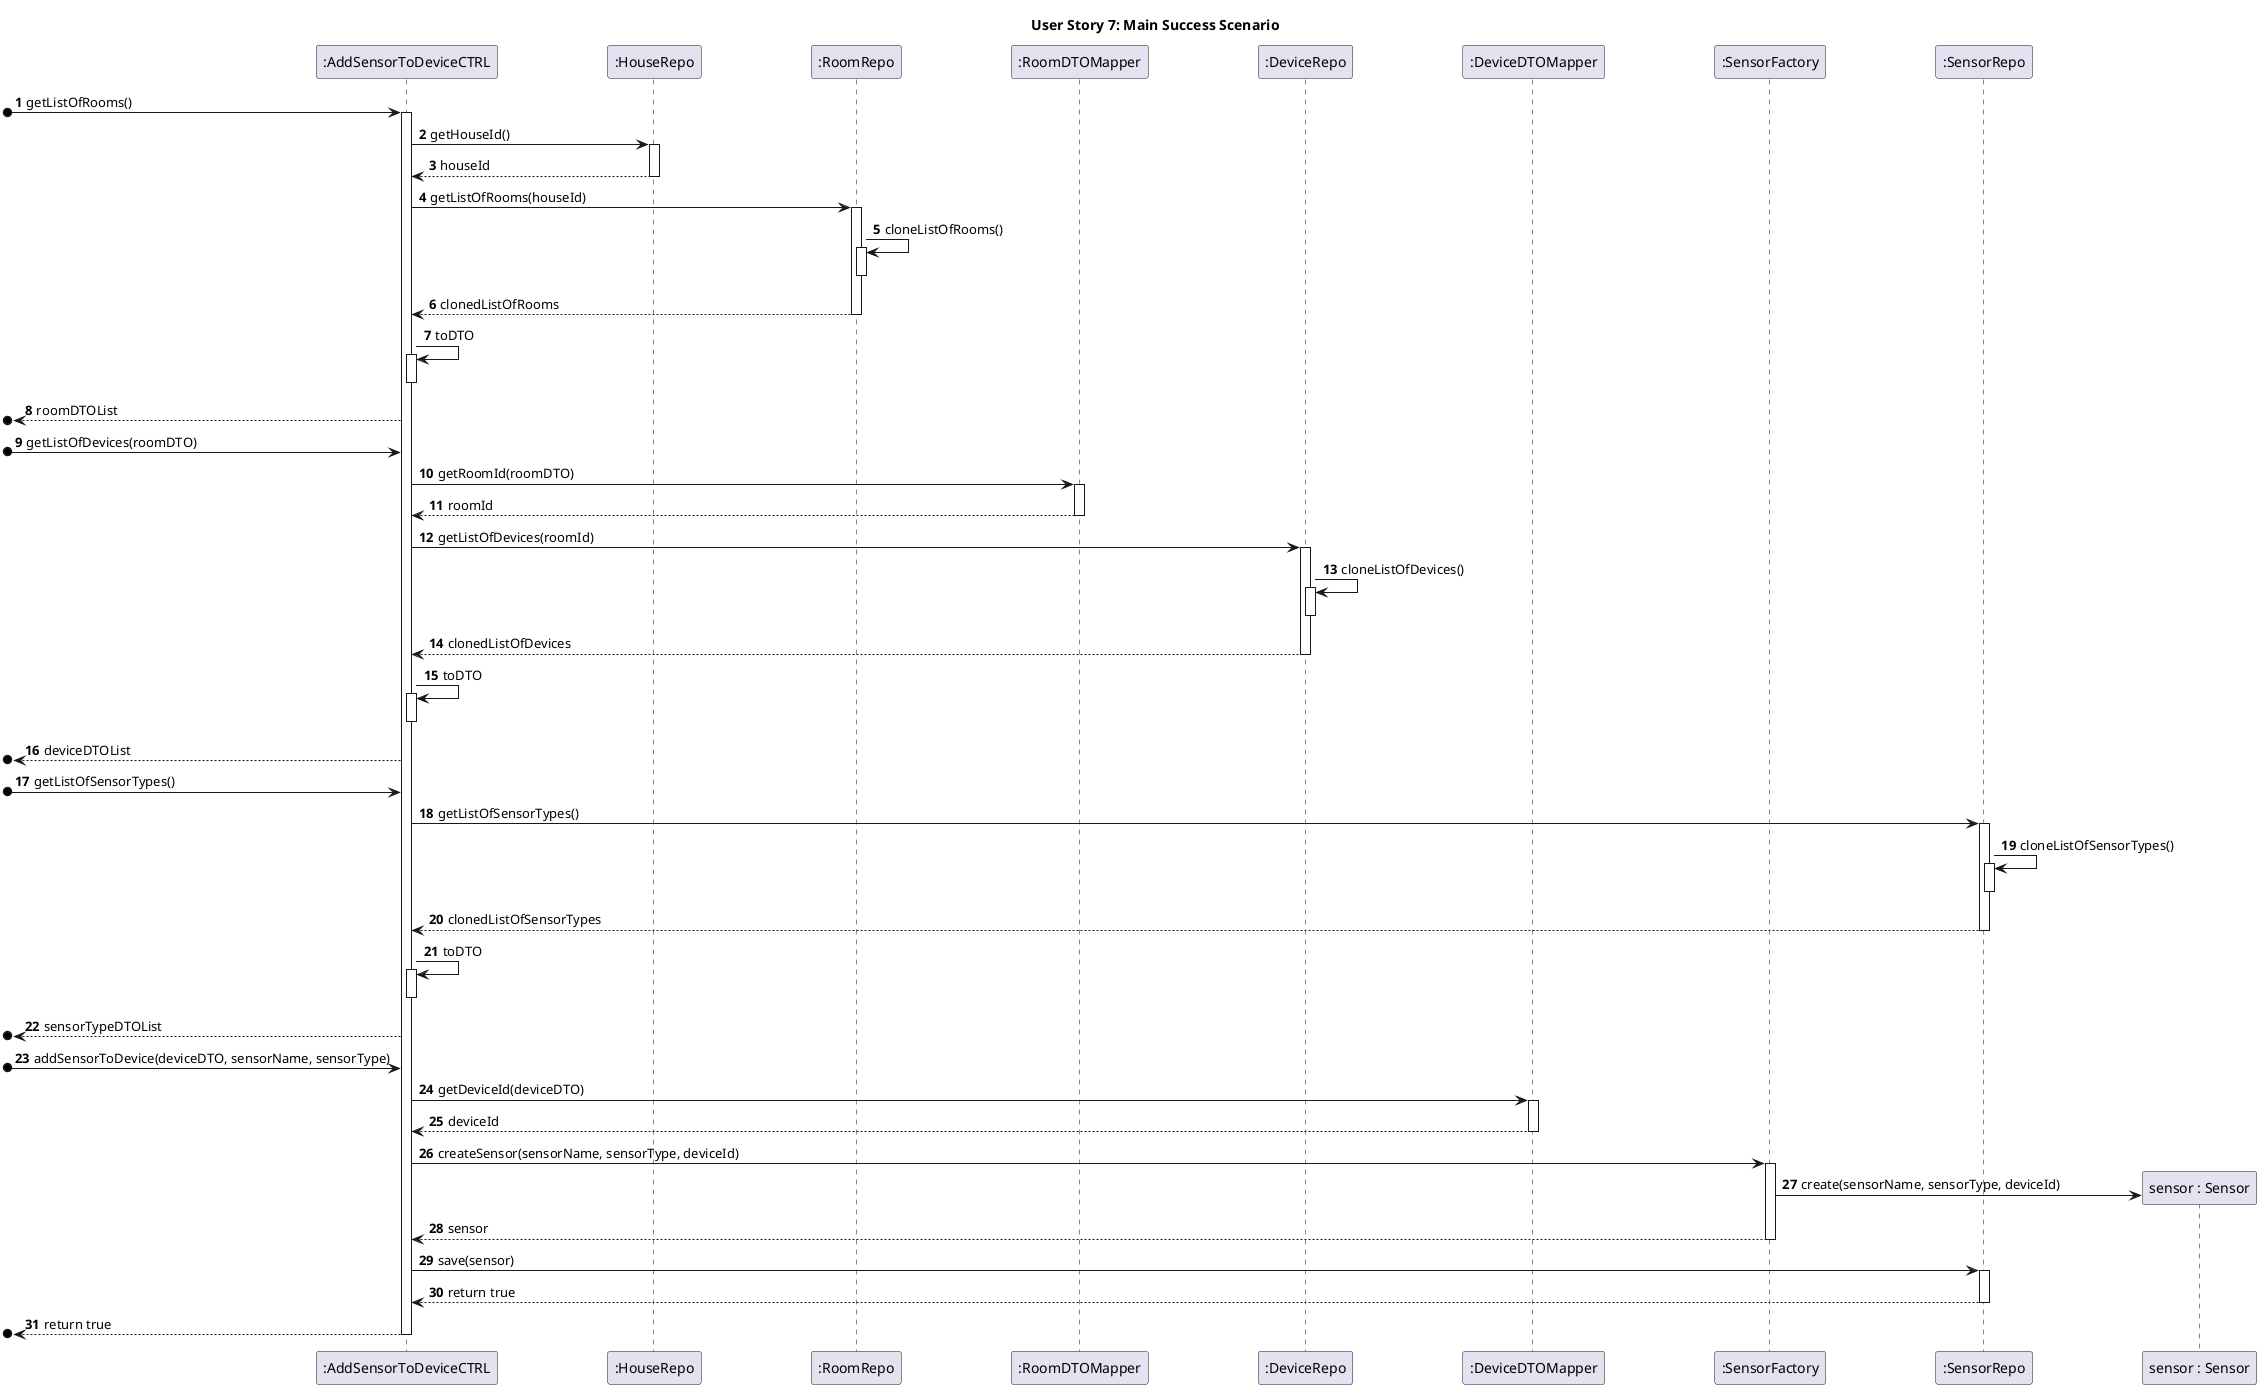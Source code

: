@startuml
skinparam ParticipantPadding 50
    title User Story 7: Main Success Scenario
    autonumber

participant ":AddSensorToDeviceCTRL" as C
participant ":HouseRepo" as HR
participant ":RoomRepo" as RR
participant ":RoomDTOMapper" as RM
participant ":DeviceRepo" as DR
participant ":DeviceDTOMapper" as DM
participant ":SensorFactory" as SF
participant ":SensorRepo" as SR
participant "sensor : Sensor" as S




[o-> C : getListOfRooms()
activate C
C -> HR : getHouseId()
activate HR
HR --> C : houseId
deactivate HR
C -> RR : getListOfRooms(houseId)
activate RR
RR -> RR : cloneListOfRooms()
activate RR
deactivate RR
RR --> C : clonedListOfRooms
deactivate RR
C -> C : toDTO
activate C
deactivate C
[o<-- C : roomDTOList
[o-> C : getListOfDevices(roomDTO)
C -> RM : getRoomId(roomDTO)
activate RM
RM --> C : roomId
deactivate RM
C -> DR : getListOfDevices(roomId)
activate DR
DR -> DR : cloneListOfDevices()
activate DR
deactivate DR
DR --> C : clonedListOfDevices
deactivate DR
C -> C : toDTO
activate C
deactivate C
[o<-- C : deviceDTOList
[o-> C : getListOfSensorTypes()
C -> SR : getListOfSensorTypes()
activate SR
SR -> SR : cloneListOfSensorTypes()
activate SR
deactivate SR
SR --> C : clonedListOfSensorTypes
deactivate SR
C -> C : toDTO
activate C
deactivate C
[o<-- C : sensorTypeDTOList
[o-> C : addSensorToDevice(deviceDTO, sensorName, sensorType)
C -> DM : getDeviceId(deviceDTO)
activate DM
DM --> C : deviceId
deactivate DM
C -> SF : createSensor(sensorName, sensorType, deviceId)
activate SF
SF -> S** : create(sensorName, sensorType, deviceId)
SF --> C : sensor
deactivate SF
C -> SR : save(sensor)
activate SR
SR --> C : return true
deactivate SR
[o<-- C : return true
deactivate C
@enduml